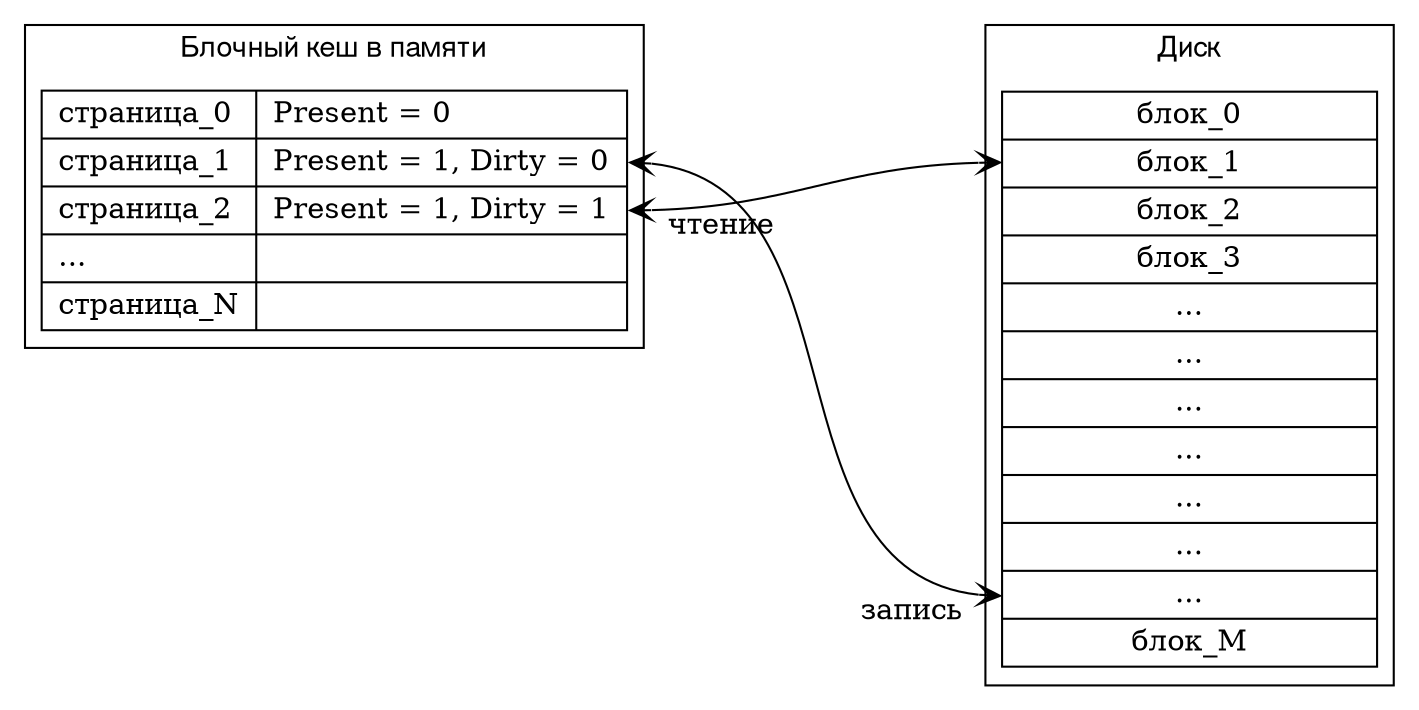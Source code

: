 digraph block_cache {
    rankdir = LR
    ranksep = 2.5

    fontname = "Helvetica,Arial,sans-serif"

    node [shape = record, width = 2.5]

    subgraph cluster_memory {
        label = "Блочный кеш в памяти"
        labelloc = "t"

        memory [label = "{{страница_0\l | страница_1\l | страница_2\l | ...\l | страница_N\l} | {<m0> Present = 0\l | <m1> Present = 1, Dirty = 0\l | <m2> Present = 1, Dirty = 1\l | | }}"]
    }

    subgraph cluster_disk {
        label = "Диск"
        labelloc = "t"

        disk [label = "<d0> блок_0 | <d1> блок_1 | <d2> блок_2 | <d3> блок_3 | ... | ... | ... | ... | ... | ... | <d4>... | блок_M"]
    }

    edge [dir = both, arrowhead = vee, arrowtail = vee]

    memory:m1 -> disk:d4 [constraint = false, headlabel = "    запись    "]
    memory:m2 -> disk:d1 [constraint = false, taillabel = "    чтение    "]

    memory:m0 -> disk:d0 [style = invis]
}
